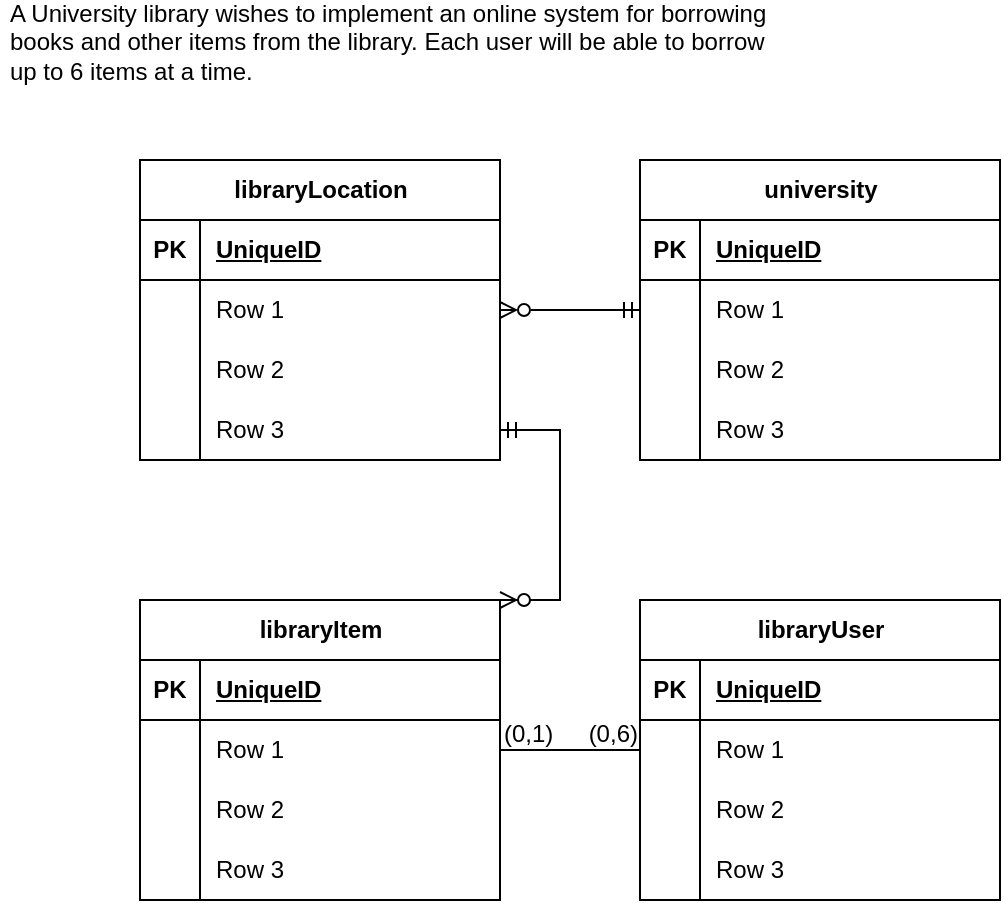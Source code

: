 <mxfile version="23.0.2" type="device">
  <diagram name="Page-1" id="fNs6uO_XCEQvb0r7pl49">
    <mxGraphModel dx="2261" dy="774" grid="1" gridSize="10" guides="1" tooltips="1" connect="1" arrows="1" fold="1" page="1" pageScale="1" pageWidth="827" pageHeight="1169" math="0" shadow="0">
      <root>
        <mxCell id="0" />
        <mxCell id="1" parent="0" />
        <mxCell id="Qi-d-qVOsBTCCsTCQdUI-1" value="libraryItem" style="shape=table;startSize=30;container=1;collapsible=1;childLayout=tableLayout;fixedRows=1;rowLines=0;fontStyle=1;align=center;resizeLast=1;html=1;" vertex="1" parent="1">
          <mxGeometry x="-520" y="980" width="180" height="150" as="geometry" />
        </mxCell>
        <mxCell id="Qi-d-qVOsBTCCsTCQdUI-2" value="" style="shape=tableRow;horizontal=0;startSize=0;swimlaneHead=0;swimlaneBody=0;fillColor=none;collapsible=0;dropTarget=0;points=[[0,0.5],[1,0.5]];portConstraint=eastwest;top=0;left=0;right=0;bottom=1;" vertex="1" parent="Qi-d-qVOsBTCCsTCQdUI-1">
          <mxGeometry y="30" width="180" height="30" as="geometry" />
        </mxCell>
        <mxCell id="Qi-d-qVOsBTCCsTCQdUI-3" value="PK" style="shape=partialRectangle;connectable=0;fillColor=none;top=0;left=0;bottom=0;right=0;fontStyle=1;overflow=hidden;whiteSpace=wrap;html=1;" vertex="1" parent="Qi-d-qVOsBTCCsTCQdUI-2">
          <mxGeometry width="30" height="30" as="geometry">
            <mxRectangle width="30" height="30" as="alternateBounds" />
          </mxGeometry>
        </mxCell>
        <mxCell id="Qi-d-qVOsBTCCsTCQdUI-4" value="UniqueID" style="shape=partialRectangle;connectable=0;fillColor=none;top=0;left=0;bottom=0;right=0;align=left;spacingLeft=6;fontStyle=5;overflow=hidden;whiteSpace=wrap;html=1;" vertex="1" parent="Qi-d-qVOsBTCCsTCQdUI-2">
          <mxGeometry x="30" width="150" height="30" as="geometry">
            <mxRectangle width="150" height="30" as="alternateBounds" />
          </mxGeometry>
        </mxCell>
        <mxCell id="Qi-d-qVOsBTCCsTCQdUI-5" value="" style="shape=tableRow;horizontal=0;startSize=0;swimlaneHead=0;swimlaneBody=0;fillColor=none;collapsible=0;dropTarget=0;points=[[0,0.5],[1,0.5]];portConstraint=eastwest;top=0;left=0;right=0;bottom=0;" vertex="1" parent="Qi-d-qVOsBTCCsTCQdUI-1">
          <mxGeometry y="60" width="180" height="30" as="geometry" />
        </mxCell>
        <mxCell id="Qi-d-qVOsBTCCsTCQdUI-6" value="" style="shape=partialRectangle;connectable=0;fillColor=none;top=0;left=0;bottom=0;right=0;editable=1;overflow=hidden;whiteSpace=wrap;html=1;" vertex="1" parent="Qi-d-qVOsBTCCsTCQdUI-5">
          <mxGeometry width="30" height="30" as="geometry">
            <mxRectangle width="30" height="30" as="alternateBounds" />
          </mxGeometry>
        </mxCell>
        <mxCell id="Qi-d-qVOsBTCCsTCQdUI-7" value="Row 1" style="shape=partialRectangle;connectable=0;fillColor=none;top=0;left=0;bottom=0;right=0;align=left;spacingLeft=6;overflow=hidden;whiteSpace=wrap;html=1;" vertex="1" parent="Qi-d-qVOsBTCCsTCQdUI-5">
          <mxGeometry x="30" width="150" height="30" as="geometry">
            <mxRectangle width="150" height="30" as="alternateBounds" />
          </mxGeometry>
        </mxCell>
        <mxCell id="Qi-d-qVOsBTCCsTCQdUI-8" value="" style="shape=tableRow;horizontal=0;startSize=0;swimlaneHead=0;swimlaneBody=0;fillColor=none;collapsible=0;dropTarget=0;points=[[0,0.5],[1,0.5]];portConstraint=eastwest;top=0;left=0;right=0;bottom=0;" vertex="1" parent="Qi-d-qVOsBTCCsTCQdUI-1">
          <mxGeometry y="90" width="180" height="30" as="geometry" />
        </mxCell>
        <mxCell id="Qi-d-qVOsBTCCsTCQdUI-9" value="" style="shape=partialRectangle;connectable=0;fillColor=none;top=0;left=0;bottom=0;right=0;editable=1;overflow=hidden;whiteSpace=wrap;html=1;" vertex="1" parent="Qi-d-qVOsBTCCsTCQdUI-8">
          <mxGeometry width="30" height="30" as="geometry">
            <mxRectangle width="30" height="30" as="alternateBounds" />
          </mxGeometry>
        </mxCell>
        <mxCell id="Qi-d-qVOsBTCCsTCQdUI-10" value="Row 2" style="shape=partialRectangle;connectable=0;fillColor=none;top=0;left=0;bottom=0;right=0;align=left;spacingLeft=6;overflow=hidden;whiteSpace=wrap;html=1;" vertex="1" parent="Qi-d-qVOsBTCCsTCQdUI-8">
          <mxGeometry x="30" width="150" height="30" as="geometry">
            <mxRectangle width="150" height="30" as="alternateBounds" />
          </mxGeometry>
        </mxCell>
        <mxCell id="Qi-d-qVOsBTCCsTCQdUI-11" value="" style="shape=tableRow;horizontal=0;startSize=0;swimlaneHead=0;swimlaneBody=0;fillColor=none;collapsible=0;dropTarget=0;points=[[0,0.5],[1,0.5]];portConstraint=eastwest;top=0;left=0;right=0;bottom=0;" vertex="1" parent="Qi-d-qVOsBTCCsTCQdUI-1">
          <mxGeometry y="120" width="180" height="30" as="geometry" />
        </mxCell>
        <mxCell id="Qi-d-qVOsBTCCsTCQdUI-12" value="" style="shape=partialRectangle;connectable=0;fillColor=none;top=0;left=0;bottom=0;right=0;editable=1;overflow=hidden;whiteSpace=wrap;html=1;" vertex="1" parent="Qi-d-qVOsBTCCsTCQdUI-11">
          <mxGeometry width="30" height="30" as="geometry">
            <mxRectangle width="30" height="30" as="alternateBounds" />
          </mxGeometry>
        </mxCell>
        <mxCell id="Qi-d-qVOsBTCCsTCQdUI-13" value="Row 3" style="shape=partialRectangle;connectable=0;fillColor=none;top=0;left=0;bottom=0;right=0;align=left;spacingLeft=6;overflow=hidden;whiteSpace=wrap;html=1;" vertex="1" parent="Qi-d-qVOsBTCCsTCQdUI-11">
          <mxGeometry x="30" width="150" height="30" as="geometry">
            <mxRectangle width="150" height="30" as="alternateBounds" />
          </mxGeometry>
        </mxCell>
        <mxCell id="Qi-d-qVOsBTCCsTCQdUI-14" value="libraryUser" style="shape=table;startSize=30;container=1;collapsible=1;childLayout=tableLayout;fixedRows=1;rowLines=0;fontStyle=1;align=center;resizeLast=1;html=1;" vertex="1" parent="1">
          <mxGeometry x="-270" y="980" width="180" height="150" as="geometry" />
        </mxCell>
        <mxCell id="Qi-d-qVOsBTCCsTCQdUI-15" value="" style="shape=tableRow;horizontal=0;startSize=0;swimlaneHead=0;swimlaneBody=0;fillColor=none;collapsible=0;dropTarget=0;points=[[0,0.5],[1,0.5]];portConstraint=eastwest;top=0;left=0;right=0;bottom=1;" vertex="1" parent="Qi-d-qVOsBTCCsTCQdUI-14">
          <mxGeometry y="30" width="180" height="30" as="geometry" />
        </mxCell>
        <mxCell id="Qi-d-qVOsBTCCsTCQdUI-16" value="PK" style="shape=partialRectangle;connectable=0;fillColor=none;top=0;left=0;bottom=0;right=0;fontStyle=1;overflow=hidden;whiteSpace=wrap;html=1;" vertex="1" parent="Qi-d-qVOsBTCCsTCQdUI-15">
          <mxGeometry width="30" height="30" as="geometry">
            <mxRectangle width="30" height="30" as="alternateBounds" />
          </mxGeometry>
        </mxCell>
        <mxCell id="Qi-d-qVOsBTCCsTCQdUI-17" value="UniqueID" style="shape=partialRectangle;connectable=0;fillColor=none;top=0;left=0;bottom=0;right=0;align=left;spacingLeft=6;fontStyle=5;overflow=hidden;whiteSpace=wrap;html=1;" vertex="1" parent="Qi-d-qVOsBTCCsTCQdUI-15">
          <mxGeometry x="30" width="150" height="30" as="geometry">
            <mxRectangle width="150" height="30" as="alternateBounds" />
          </mxGeometry>
        </mxCell>
        <mxCell id="Qi-d-qVOsBTCCsTCQdUI-18" value="" style="shape=tableRow;horizontal=0;startSize=0;swimlaneHead=0;swimlaneBody=0;fillColor=none;collapsible=0;dropTarget=0;points=[[0,0.5],[1,0.5]];portConstraint=eastwest;top=0;left=0;right=0;bottom=0;" vertex="1" parent="Qi-d-qVOsBTCCsTCQdUI-14">
          <mxGeometry y="60" width="180" height="30" as="geometry" />
        </mxCell>
        <mxCell id="Qi-d-qVOsBTCCsTCQdUI-19" value="" style="shape=partialRectangle;connectable=0;fillColor=none;top=0;left=0;bottom=0;right=0;editable=1;overflow=hidden;whiteSpace=wrap;html=1;" vertex="1" parent="Qi-d-qVOsBTCCsTCQdUI-18">
          <mxGeometry width="30" height="30" as="geometry">
            <mxRectangle width="30" height="30" as="alternateBounds" />
          </mxGeometry>
        </mxCell>
        <mxCell id="Qi-d-qVOsBTCCsTCQdUI-20" value="Row 1" style="shape=partialRectangle;connectable=0;fillColor=none;top=0;left=0;bottom=0;right=0;align=left;spacingLeft=6;overflow=hidden;whiteSpace=wrap;html=1;" vertex="1" parent="Qi-d-qVOsBTCCsTCQdUI-18">
          <mxGeometry x="30" width="150" height="30" as="geometry">
            <mxRectangle width="150" height="30" as="alternateBounds" />
          </mxGeometry>
        </mxCell>
        <mxCell id="Qi-d-qVOsBTCCsTCQdUI-21" value="" style="shape=tableRow;horizontal=0;startSize=0;swimlaneHead=0;swimlaneBody=0;fillColor=none;collapsible=0;dropTarget=0;points=[[0,0.5],[1,0.5]];portConstraint=eastwest;top=0;left=0;right=0;bottom=0;" vertex="1" parent="Qi-d-qVOsBTCCsTCQdUI-14">
          <mxGeometry y="90" width="180" height="30" as="geometry" />
        </mxCell>
        <mxCell id="Qi-d-qVOsBTCCsTCQdUI-22" value="" style="shape=partialRectangle;connectable=0;fillColor=none;top=0;left=0;bottom=0;right=0;editable=1;overflow=hidden;whiteSpace=wrap;html=1;" vertex="1" parent="Qi-d-qVOsBTCCsTCQdUI-21">
          <mxGeometry width="30" height="30" as="geometry">
            <mxRectangle width="30" height="30" as="alternateBounds" />
          </mxGeometry>
        </mxCell>
        <mxCell id="Qi-d-qVOsBTCCsTCQdUI-23" value="Row 2" style="shape=partialRectangle;connectable=0;fillColor=none;top=0;left=0;bottom=0;right=0;align=left;spacingLeft=6;overflow=hidden;whiteSpace=wrap;html=1;" vertex="1" parent="Qi-d-qVOsBTCCsTCQdUI-21">
          <mxGeometry x="30" width="150" height="30" as="geometry">
            <mxRectangle width="150" height="30" as="alternateBounds" />
          </mxGeometry>
        </mxCell>
        <mxCell id="Qi-d-qVOsBTCCsTCQdUI-24" value="" style="shape=tableRow;horizontal=0;startSize=0;swimlaneHead=0;swimlaneBody=0;fillColor=none;collapsible=0;dropTarget=0;points=[[0,0.5],[1,0.5]];portConstraint=eastwest;top=0;left=0;right=0;bottom=0;" vertex="1" parent="Qi-d-qVOsBTCCsTCQdUI-14">
          <mxGeometry y="120" width="180" height="30" as="geometry" />
        </mxCell>
        <mxCell id="Qi-d-qVOsBTCCsTCQdUI-25" value="" style="shape=partialRectangle;connectable=0;fillColor=none;top=0;left=0;bottom=0;right=0;editable=1;overflow=hidden;whiteSpace=wrap;html=1;" vertex="1" parent="Qi-d-qVOsBTCCsTCQdUI-24">
          <mxGeometry width="30" height="30" as="geometry">
            <mxRectangle width="30" height="30" as="alternateBounds" />
          </mxGeometry>
        </mxCell>
        <mxCell id="Qi-d-qVOsBTCCsTCQdUI-26" value="Row 3" style="shape=partialRectangle;connectable=0;fillColor=none;top=0;left=0;bottom=0;right=0;align=left;spacingLeft=6;overflow=hidden;whiteSpace=wrap;html=1;" vertex="1" parent="Qi-d-qVOsBTCCsTCQdUI-24">
          <mxGeometry x="30" width="150" height="30" as="geometry">
            <mxRectangle width="150" height="30" as="alternateBounds" />
          </mxGeometry>
        </mxCell>
        <mxCell id="Qi-d-qVOsBTCCsTCQdUI-27" value="" style="endArrow=none;html=1;rounded=0;entryX=0;entryY=0.5;entryDx=0;entryDy=0;exitX=1;exitY=0.5;exitDx=0;exitDy=0;" edge="1" parent="1" source="Qi-d-qVOsBTCCsTCQdUI-5" target="Qi-d-qVOsBTCCsTCQdUI-18">
          <mxGeometry relative="1" as="geometry">
            <mxPoint x="-440" y="1030" as="sourcePoint" />
            <mxPoint x="-280" y="1030" as="targetPoint" />
          </mxGeometry>
        </mxCell>
        <mxCell id="Qi-d-qVOsBTCCsTCQdUI-28" value="(0,1)" style="resizable=0;html=1;whiteSpace=wrap;align=left;verticalAlign=bottom;" connectable="0" vertex="1" parent="Qi-d-qVOsBTCCsTCQdUI-27">
          <mxGeometry x="-1" relative="1" as="geometry" />
        </mxCell>
        <mxCell id="Qi-d-qVOsBTCCsTCQdUI-29" value="(0,6)" style="resizable=0;html=1;whiteSpace=wrap;align=right;verticalAlign=bottom;" connectable="0" vertex="1" parent="Qi-d-qVOsBTCCsTCQdUI-27">
          <mxGeometry x="1" relative="1" as="geometry" />
        </mxCell>
        <mxCell id="Qi-d-qVOsBTCCsTCQdUI-30" value="&lt;div&gt;libraryLocation&lt;/div&gt;" style="shape=table;startSize=30;container=1;collapsible=1;childLayout=tableLayout;fixedRows=1;rowLines=0;fontStyle=1;align=center;resizeLast=1;html=1;" vertex="1" parent="1">
          <mxGeometry x="-520" y="760" width="180" height="150" as="geometry" />
        </mxCell>
        <mxCell id="Qi-d-qVOsBTCCsTCQdUI-31" value="" style="shape=tableRow;horizontal=0;startSize=0;swimlaneHead=0;swimlaneBody=0;fillColor=none;collapsible=0;dropTarget=0;points=[[0,0.5],[1,0.5]];portConstraint=eastwest;top=0;left=0;right=0;bottom=1;" vertex="1" parent="Qi-d-qVOsBTCCsTCQdUI-30">
          <mxGeometry y="30" width="180" height="30" as="geometry" />
        </mxCell>
        <mxCell id="Qi-d-qVOsBTCCsTCQdUI-32" value="PK" style="shape=partialRectangle;connectable=0;fillColor=none;top=0;left=0;bottom=0;right=0;fontStyle=1;overflow=hidden;whiteSpace=wrap;html=1;" vertex="1" parent="Qi-d-qVOsBTCCsTCQdUI-31">
          <mxGeometry width="30" height="30" as="geometry">
            <mxRectangle width="30" height="30" as="alternateBounds" />
          </mxGeometry>
        </mxCell>
        <mxCell id="Qi-d-qVOsBTCCsTCQdUI-33" value="UniqueID" style="shape=partialRectangle;connectable=0;fillColor=none;top=0;left=0;bottom=0;right=0;align=left;spacingLeft=6;fontStyle=5;overflow=hidden;whiteSpace=wrap;html=1;" vertex="1" parent="Qi-d-qVOsBTCCsTCQdUI-31">
          <mxGeometry x="30" width="150" height="30" as="geometry">
            <mxRectangle width="150" height="30" as="alternateBounds" />
          </mxGeometry>
        </mxCell>
        <mxCell id="Qi-d-qVOsBTCCsTCQdUI-34" value="" style="shape=tableRow;horizontal=0;startSize=0;swimlaneHead=0;swimlaneBody=0;fillColor=none;collapsible=0;dropTarget=0;points=[[0,0.5],[1,0.5]];portConstraint=eastwest;top=0;left=0;right=0;bottom=0;" vertex="1" parent="Qi-d-qVOsBTCCsTCQdUI-30">
          <mxGeometry y="60" width="180" height="30" as="geometry" />
        </mxCell>
        <mxCell id="Qi-d-qVOsBTCCsTCQdUI-35" value="" style="shape=partialRectangle;connectable=0;fillColor=none;top=0;left=0;bottom=0;right=0;editable=1;overflow=hidden;whiteSpace=wrap;html=1;" vertex="1" parent="Qi-d-qVOsBTCCsTCQdUI-34">
          <mxGeometry width="30" height="30" as="geometry">
            <mxRectangle width="30" height="30" as="alternateBounds" />
          </mxGeometry>
        </mxCell>
        <mxCell id="Qi-d-qVOsBTCCsTCQdUI-36" value="Row 1" style="shape=partialRectangle;connectable=0;fillColor=none;top=0;left=0;bottom=0;right=0;align=left;spacingLeft=6;overflow=hidden;whiteSpace=wrap;html=1;" vertex="1" parent="Qi-d-qVOsBTCCsTCQdUI-34">
          <mxGeometry x="30" width="150" height="30" as="geometry">
            <mxRectangle width="150" height="30" as="alternateBounds" />
          </mxGeometry>
        </mxCell>
        <mxCell id="Qi-d-qVOsBTCCsTCQdUI-37" value="" style="shape=tableRow;horizontal=0;startSize=0;swimlaneHead=0;swimlaneBody=0;fillColor=none;collapsible=0;dropTarget=0;points=[[0,0.5],[1,0.5]];portConstraint=eastwest;top=0;left=0;right=0;bottom=0;" vertex="1" parent="Qi-d-qVOsBTCCsTCQdUI-30">
          <mxGeometry y="90" width="180" height="30" as="geometry" />
        </mxCell>
        <mxCell id="Qi-d-qVOsBTCCsTCQdUI-38" value="" style="shape=partialRectangle;connectable=0;fillColor=none;top=0;left=0;bottom=0;right=0;editable=1;overflow=hidden;whiteSpace=wrap;html=1;" vertex="1" parent="Qi-d-qVOsBTCCsTCQdUI-37">
          <mxGeometry width="30" height="30" as="geometry">
            <mxRectangle width="30" height="30" as="alternateBounds" />
          </mxGeometry>
        </mxCell>
        <mxCell id="Qi-d-qVOsBTCCsTCQdUI-39" value="Row 2" style="shape=partialRectangle;connectable=0;fillColor=none;top=0;left=0;bottom=0;right=0;align=left;spacingLeft=6;overflow=hidden;whiteSpace=wrap;html=1;" vertex="1" parent="Qi-d-qVOsBTCCsTCQdUI-37">
          <mxGeometry x="30" width="150" height="30" as="geometry">
            <mxRectangle width="150" height="30" as="alternateBounds" />
          </mxGeometry>
        </mxCell>
        <mxCell id="Qi-d-qVOsBTCCsTCQdUI-40" value="" style="shape=tableRow;horizontal=0;startSize=0;swimlaneHead=0;swimlaneBody=0;fillColor=none;collapsible=0;dropTarget=0;points=[[0,0.5],[1,0.5]];portConstraint=eastwest;top=0;left=0;right=0;bottom=0;" vertex="1" parent="Qi-d-qVOsBTCCsTCQdUI-30">
          <mxGeometry y="120" width="180" height="30" as="geometry" />
        </mxCell>
        <mxCell id="Qi-d-qVOsBTCCsTCQdUI-41" value="" style="shape=partialRectangle;connectable=0;fillColor=none;top=0;left=0;bottom=0;right=0;editable=1;overflow=hidden;whiteSpace=wrap;html=1;" vertex="1" parent="Qi-d-qVOsBTCCsTCQdUI-40">
          <mxGeometry width="30" height="30" as="geometry">
            <mxRectangle width="30" height="30" as="alternateBounds" />
          </mxGeometry>
        </mxCell>
        <mxCell id="Qi-d-qVOsBTCCsTCQdUI-42" value="Row 3" style="shape=partialRectangle;connectable=0;fillColor=none;top=0;left=0;bottom=0;right=0;align=left;spacingLeft=6;overflow=hidden;whiteSpace=wrap;html=1;" vertex="1" parent="Qi-d-qVOsBTCCsTCQdUI-40">
          <mxGeometry x="30" width="150" height="30" as="geometry">
            <mxRectangle width="150" height="30" as="alternateBounds" />
          </mxGeometry>
        </mxCell>
        <mxCell id="Qi-d-qVOsBTCCsTCQdUI-43" value="" style="edgeStyle=entityRelationEdgeStyle;fontSize=12;html=1;endArrow=ERzeroToMany;startArrow=ERmandOne;rounded=0;exitX=0;exitY=0.5;exitDx=0;exitDy=0;entryX=1;entryY=0;entryDx=0;entryDy=0;" edge="1" parent="1" target="Qi-d-qVOsBTCCsTCQdUI-1">
          <mxGeometry width="100" height="100" relative="1" as="geometry">
            <mxPoint x="-340" y="895" as="sourcePoint" />
            <mxPoint x="-330" y="960" as="targetPoint" />
            <Array as="points">
              <mxPoint x="-360" y="980" />
              <mxPoint x="-310" y="960" />
            </Array>
          </mxGeometry>
        </mxCell>
        <mxCell id="Qi-d-qVOsBTCCsTCQdUI-44" style="edgeStyle=orthogonalEdgeStyle;rounded=0;orthogonalLoop=1;jettySize=auto;html=1;entryX=1;entryY=0.5;entryDx=0;entryDy=0;endArrow=ERzeroToMany;endFill=0;startArrow=ERmandOne;startFill=0;" edge="1" parent="1" source="Qi-d-qVOsBTCCsTCQdUI-45" target="Qi-d-qVOsBTCCsTCQdUI-34">
          <mxGeometry relative="1" as="geometry" />
        </mxCell>
        <mxCell id="Qi-d-qVOsBTCCsTCQdUI-45" value="university" style="shape=table;startSize=30;container=1;collapsible=1;childLayout=tableLayout;fixedRows=1;rowLines=0;fontStyle=1;align=center;resizeLast=1;html=1;" vertex="1" parent="1">
          <mxGeometry x="-270" y="760" width="180" height="150" as="geometry" />
        </mxCell>
        <mxCell id="Qi-d-qVOsBTCCsTCQdUI-46" value="" style="shape=tableRow;horizontal=0;startSize=0;swimlaneHead=0;swimlaneBody=0;fillColor=none;collapsible=0;dropTarget=0;points=[[0,0.5],[1,0.5]];portConstraint=eastwest;top=0;left=0;right=0;bottom=1;" vertex="1" parent="Qi-d-qVOsBTCCsTCQdUI-45">
          <mxGeometry y="30" width="180" height="30" as="geometry" />
        </mxCell>
        <mxCell id="Qi-d-qVOsBTCCsTCQdUI-47" value="PK" style="shape=partialRectangle;connectable=0;fillColor=none;top=0;left=0;bottom=0;right=0;fontStyle=1;overflow=hidden;whiteSpace=wrap;html=1;" vertex="1" parent="Qi-d-qVOsBTCCsTCQdUI-46">
          <mxGeometry width="30" height="30" as="geometry">
            <mxRectangle width="30" height="30" as="alternateBounds" />
          </mxGeometry>
        </mxCell>
        <mxCell id="Qi-d-qVOsBTCCsTCQdUI-48" value="UniqueID" style="shape=partialRectangle;connectable=0;fillColor=none;top=0;left=0;bottom=0;right=0;align=left;spacingLeft=6;fontStyle=5;overflow=hidden;whiteSpace=wrap;html=1;" vertex="1" parent="Qi-d-qVOsBTCCsTCQdUI-46">
          <mxGeometry x="30" width="150" height="30" as="geometry">
            <mxRectangle width="150" height="30" as="alternateBounds" />
          </mxGeometry>
        </mxCell>
        <mxCell id="Qi-d-qVOsBTCCsTCQdUI-49" value="" style="shape=tableRow;horizontal=0;startSize=0;swimlaneHead=0;swimlaneBody=0;fillColor=none;collapsible=0;dropTarget=0;points=[[0,0.5],[1,0.5]];portConstraint=eastwest;top=0;left=0;right=0;bottom=0;" vertex="1" parent="Qi-d-qVOsBTCCsTCQdUI-45">
          <mxGeometry y="60" width="180" height="30" as="geometry" />
        </mxCell>
        <mxCell id="Qi-d-qVOsBTCCsTCQdUI-50" value="" style="shape=partialRectangle;connectable=0;fillColor=none;top=0;left=0;bottom=0;right=0;editable=1;overflow=hidden;whiteSpace=wrap;html=1;" vertex="1" parent="Qi-d-qVOsBTCCsTCQdUI-49">
          <mxGeometry width="30" height="30" as="geometry">
            <mxRectangle width="30" height="30" as="alternateBounds" />
          </mxGeometry>
        </mxCell>
        <mxCell id="Qi-d-qVOsBTCCsTCQdUI-51" value="Row 1" style="shape=partialRectangle;connectable=0;fillColor=none;top=0;left=0;bottom=0;right=0;align=left;spacingLeft=6;overflow=hidden;whiteSpace=wrap;html=1;" vertex="1" parent="Qi-d-qVOsBTCCsTCQdUI-49">
          <mxGeometry x="30" width="150" height="30" as="geometry">
            <mxRectangle width="150" height="30" as="alternateBounds" />
          </mxGeometry>
        </mxCell>
        <mxCell id="Qi-d-qVOsBTCCsTCQdUI-52" value="" style="shape=tableRow;horizontal=0;startSize=0;swimlaneHead=0;swimlaneBody=0;fillColor=none;collapsible=0;dropTarget=0;points=[[0,0.5],[1,0.5]];portConstraint=eastwest;top=0;left=0;right=0;bottom=0;" vertex="1" parent="Qi-d-qVOsBTCCsTCQdUI-45">
          <mxGeometry y="90" width="180" height="30" as="geometry" />
        </mxCell>
        <mxCell id="Qi-d-qVOsBTCCsTCQdUI-53" value="" style="shape=partialRectangle;connectable=0;fillColor=none;top=0;left=0;bottom=0;right=0;editable=1;overflow=hidden;whiteSpace=wrap;html=1;" vertex="1" parent="Qi-d-qVOsBTCCsTCQdUI-52">
          <mxGeometry width="30" height="30" as="geometry">
            <mxRectangle width="30" height="30" as="alternateBounds" />
          </mxGeometry>
        </mxCell>
        <mxCell id="Qi-d-qVOsBTCCsTCQdUI-54" value="Row 2" style="shape=partialRectangle;connectable=0;fillColor=none;top=0;left=0;bottom=0;right=0;align=left;spacingLeft=6;overflow=hidden;whiteSpace=wrap;html=1;" vertex="1" parent="Qi-d-qVOsBTCCsTCQdUI-52">
          <mxGeometry x="30" width="150" height="30" as="geometry">
            <mxRectangle width="150" height="30" as="alternateBounds" />
          </mxGeometry>
        </mxCell>
        <mxCell id="Qi-d-qVOsBTCCsTCQdUI-55" value="" style="shape=tableRow;horizontal=0;startSize=0;swimlaneHead=0;swimlaneBody=0;fillColor=none;collapsible=0;dropTarget=0;points=[[0,0.5],[1,0.5]];portConstraint=eastwest;top=0;left=0;right=0;bottom=0;" vertex="1" parent="Qi-d-qVOsBTCCsTCQdUI-45">
          <mxGeometry y="120" width="180" height="30" as="geometry" />
        </mxCell>
        <mxCell id="Qi-d-qVOsBTCCsTCQdUI-56" value="" style="shape=partialRectangle;connectable=0;fillColor=none;top=0;left=0;bottom=0;right=0;editable=1;overflow=hidden;whiteSpace=wrap;html=1;" vertex="1" parent="Qi-d-qVOsBTCCsTCQdUI-55">
          <mxGeometry width="30" height="30" as="geometry">
            <mxRectangle width="30" height="30" as="alternateBounds" />
          </mxGeometry>
        </mxCell>
        <mxCell id="Qi-d-qVOsBTCCsTCQdUI-57" value="Row 3" style="shape=partialRectangle;connectable=0;fillColor=none;top=0;left=0;bottom=0;right=0;align=left;spacingLeft=6;overflow=hidden;whiteSpace=wrap;html=1;" vertex="1" parent="Qi-d-qVOsBTCCsTCQdUI-55">
          <mxGeometry x="30" width="150" height="30" as="geometry">
            <mxRectangle width="150" height="30" as="alternateBounds" />
          </mxGeometry>
        </mxCell>
        <mxCell id="Qi-d-qVOsBTCCsTCQdUI-58" value="A University library wishes to implement an online system for borrowing &lt;br/&gt;books and other items from the library. Each user will be able to borrow&lt;br/&gt; up to 6 items at a time." style="text;html=1;strokeColor=none;fillColor=none;spacing=5;spacingTop=-20;whiteSpace=wrap;overflow=hidden;rounded=0;" vertex="1" parent="1">
          <mxGeometry x="-590" y="690" width="420" height="120" as="geometry" />
        </mxCell>
      </root>
    </mxGraphModel>
  </diagram>
</mxfile>
